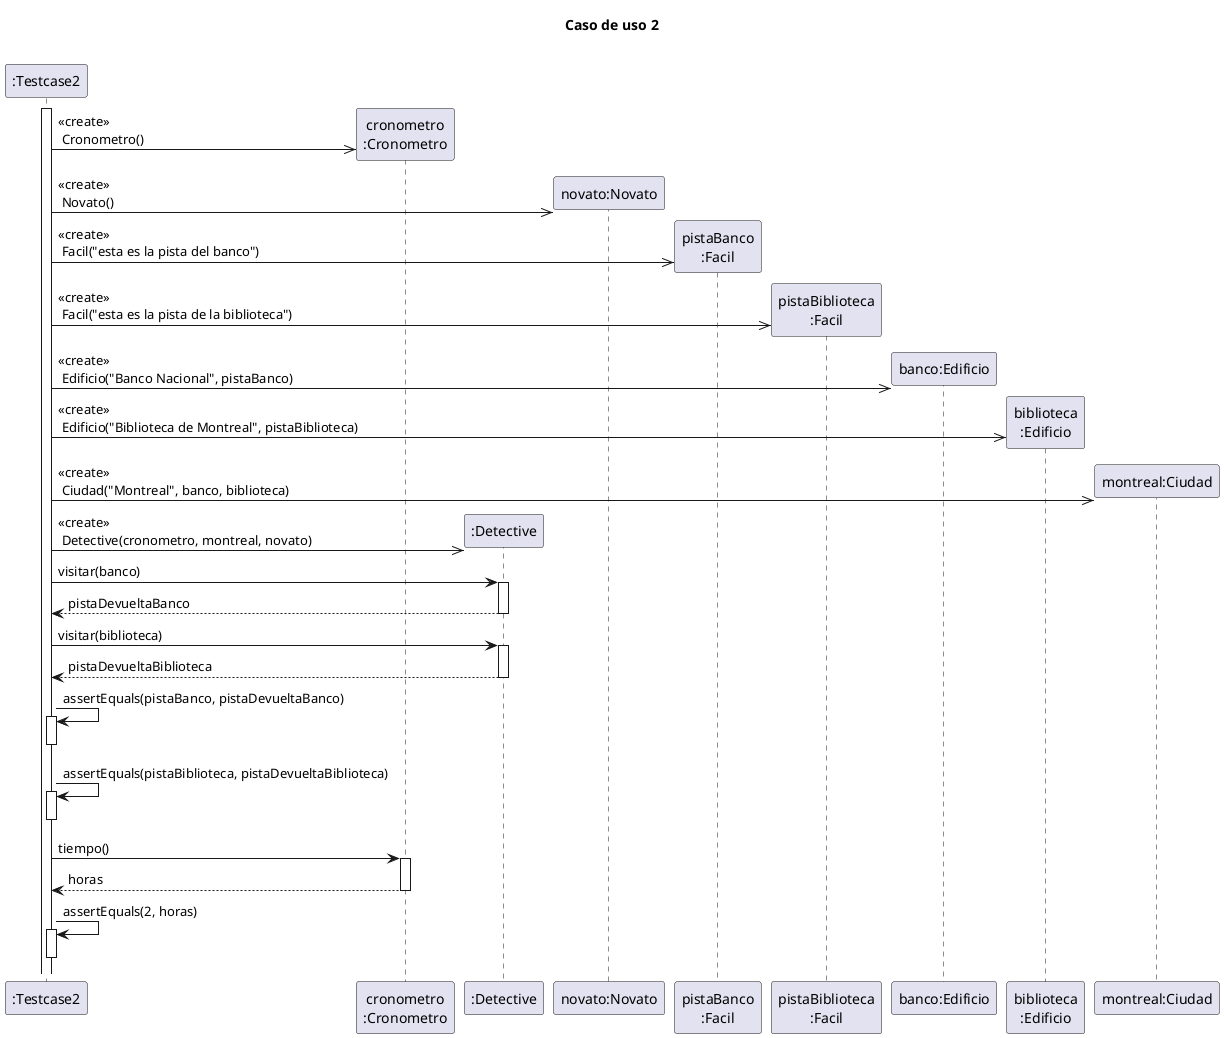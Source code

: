 @startuml

title "Caso de uso 2"

participant ":Testcase2" as testcase
participant "cronometro\n:Cronometro" as cron
participant ":Detective" as detective
participant "novato:Novato" as novato
participant "pistaBanco\n:Facil" as pistaBanco
participant "pistaBiblioteca\n:Facil" as pistaBiblioteca
participant "banco:Edificio" as banco
participant "biblioteca\n:Edificio" as biblioteca
participant "montreal:Ciudad" as montreal

activate testcase
create cron
testcase ->> cron: <<create>>\n Cronometro()
create novato
testcase ->> novato: <<create>>\n Novato()
create pistaBanco
testcase ->> pistaBanco: <<create>>\n Facil("esta es la pista del banco")
create pistaBiblioteca
testcase ->> pistaBiblioteca: <<create>>\n Facil("esta es la pista de la biblioteca")
create banco
testcase ->> banco: <<create>>\n Edificio("Banco Nacional", pistaBanco)
create biblioteca
testcase ->> biblioteca: <<create>>\n Edificio("Biblioteca de Montreal", pistaBiblioteca)
create montreal
testcase ->> montreal: <<create>>\n Ciudad("Montreal", banco, biblioteca)
create detective
testcase ->> detective: <<create>>\n Detective(cronometro, montreal, novato)

testcase -> detective: visitar(banco)
    activate detective
    return pistaDevueltaBanco

testcase -> detective: visitar(biblioteca)
    activate detective
    return pistaDevueltaBiblioteca

testcase -> testcase: assertEquals(pistaBanco, pistaDevueltaBanco)
activate testcase
deactivate testcase

testcase -> testcase: assertEquals(pistaBiblioteca, pistaDevueltaBiblioteca)
activate testcase
deactivate testcase

testcase -> cron: tiempo()
    activate cron
    return horas

testcase -> testcase: assertEquals(2, horas)
activate testcase
deactivate testcase

@enduml